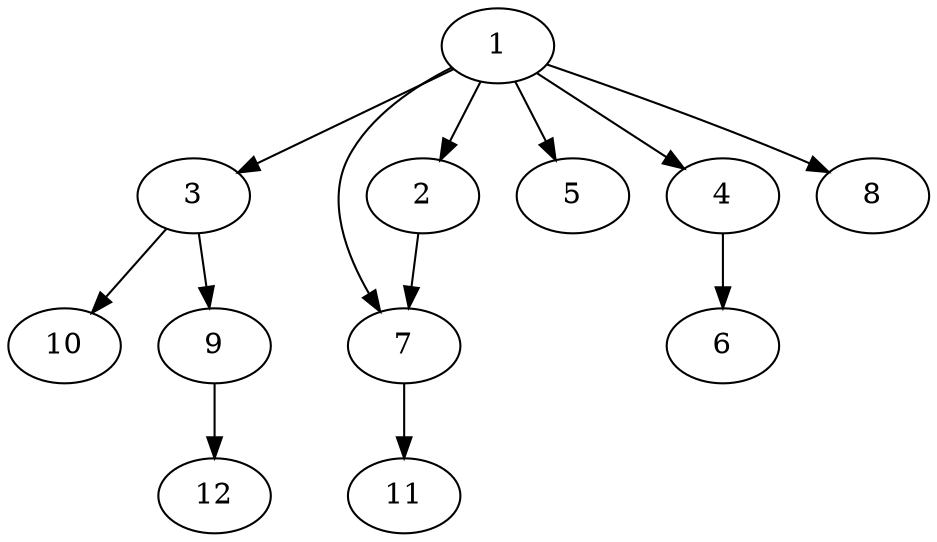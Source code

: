 // DAG automatically generated by daggen at Fri May 24 12:58:15 2024
// daggen-master/daggen -n 12 --fat 0.5 --density 0.5 --regular 0.5 --jump 2 --minalpha 20 --maxalpha 50 --dot -o dags_dot_12/sim_3.dot 
digraph G {
  1 [size="7513547458", alpha="40.08"]
  1 -> 2 [size ="536870912"]
  1 -> 3 [size ="536870912"]
  1 -> 4 [size ="536870912"]
  1 -> 5 [size ="536870912"]
  1 -> 7 [size ="536870912"]
  1 -> 8 [size ="536870912"]
  2 [size="922930807838", alpha="24.73"]
  2 -> 7 [size ="838860800"]
  3 [size="68719476736", alpha="33.93"]
  3 -> 9 [size ="134217728"]
  3 -> 10 [size ="134217728"]
  4 [size="32735013980", alpha="48.68"]
  4 -> 6 [size ="536870912"]
  5 [size="232009769659", alpha="35.77"]
  6 [size="231928233984", alpha="30.97"]
  7 [size="25341350656", alpha="45.37"]
  7 -> 11 [size ="679477248"]
  8 [size="14888343014", alpha="43.22"]
  9 [size="188861958792", alpha="26.53"]
  9 -> 12 [size ="134217728"]
  10 [size="16001156480", alpha="42.00"]
  11 [size="25523154068", alpha="37.02"]
  12 [size="4530046274", alpha="46.48"]
}
